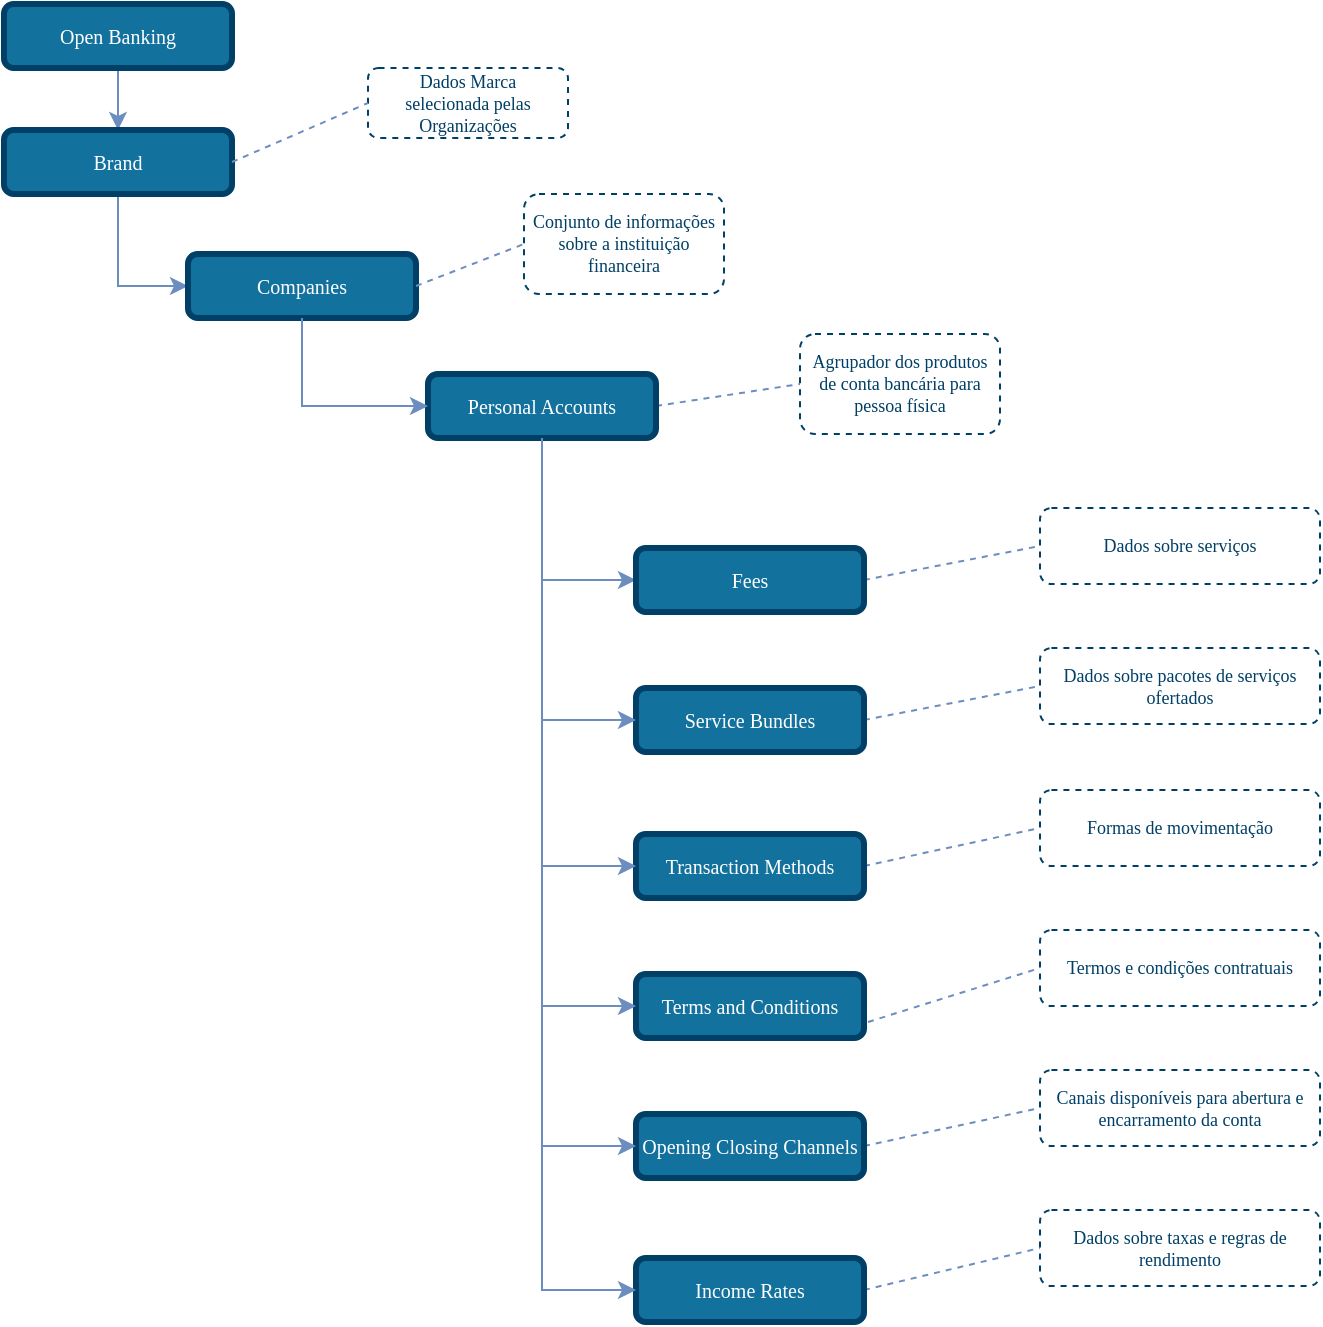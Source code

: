 <mxfile version="13.7.9" type="device"><diagram id="pwx9f-JPc5i2mSrcDJkJ" name="Page-1"><mxGraphModel dx="868" dy="450" grid="1" gridSize="10" guides="1" tooltips="1" connect="1" arrows="1" fold="1" page="1" pageScale="1" pageWidth="827" pageHeight="1169" math="0" shadow="0"><root><mxCell id="0"/><mxCell id="1" parent="0"/><mxCell id="7SM82Xgn0hcUYBG6hJO3-5" style="edgeStyle=none;rounded=1;orthogonalLoop=1;jettySize=auto;html=1;entryX=0;entryY=0.5;entryDx=0;entryDy=0;dashed=1;endArrow=none;endFill=0;endSize=6;strokeColor=#6C8EBF;exitX=1;exitY=0.5;exitDx=0;exitDy=0;" parent="1" source="s8GSPq7UgO-F03P1_zAw-1" target="7SM82Xgn0hcUYBG6hJO3-3" edge="1"><mxGeometry relative="1" as="geometry"><mxPoint x="606" y="347" as="sourcePoint"/><mxPoint x="666" y="236" as="targetPoint"/></mxGeometry></mxCell><mxCell id="przx_MYmwSuzWcuvNzgj-2" style="edgeStyle=none;rounded=1;orthogonalLoop=1;jettySize=auto;html=1;entryX=0;entryY=0.5;entryDx=0;entryDy=0;dashed=1;endArrow=none;endFill=0;endSize=6;strokeColor=#6C8EBF;exitX=1;exitY=0.5;exitDx=0;exitDy=0;" parent="1" source="7SM82Xgn0hcUYBG6hJO3-1" target="przx_MYmwSuzWcuvNzgj-1" edge="1"><mxGeometry relative="1" as="geometry"><mxPoint x="636" y="427" as="sourcePoint"/><mxPoint x="666" y="306" as="targetPoint"/></mxGeometry></mxCell><mxCell id="przx_MYmwSuzWcuvNzgj-4" style="edgeStyle=none;rounded=1;orthogonalLoop=1;jettySize=auto;html=1;entryX=0;entryY=0.5;entryDx=0;entryDy=0;dashed=1;endArrow=none;endFill=0;endSize=6;strokeColor=#6C8EBF;exitX=1;exitY=0.5;exitDx=0;exitDy=0;" parent="1" source="7SM82Xgn0hcUYBG6hJO3-7" target="przx_MYmwSuzWcuvNzgj-3" edge="1"><mxGeometry relative="1" as="geometry"><mxPoint x="616" y="484" as="sourcePoint"/><mxPoint x="666" y="377" as="targetPoint"/></mxGeometry></mxCell><mxCell id="przx_MYmwSuzWcuvNzgj-6" style="edgeStyle=none;rounded=1;orthogonalLoop=1;jettySize=auto;html=1;exitX=1;exitY=0.5;exitDx=0;exitDy=0;entryX=0;entryY=0.5;entryDx=0;entryDy=0;dashed=1;endArrow=none;endFill=0;endSize=6;strokeColor=#6C8EBF;" parent="1" target="przx_MYmwSuzWcuvNzgj-5" edge="1"><mxGeometry relative="1" as="geometry"><mxPoint x="590" y="554" as="sourcePoint"/><mxPoint x="666" y="447" as="targetPoint"/></mxGeometry></mxCell><mxCell id="przx_MYmwSuzWcuvNzgj-8" style="edgeStyle=none;rounded=1;orthogonalLoop=1;jettySize=auto;html=1;exitX=1;exitY=0.5;exitDx=0;exitDy=0;entryX=0;entryY=0.5;entryDx=0;entryDy=0;dashed=1;endArrow=none;endFill=0;endSize=6;strokeColor=#6C8EBF;" parent="1" source="7SM82Xgn0hcUYBG6hJO3-10" target="przx_MYmwSuzWcuvNzgj-7" edge="1"><mxGeometry relative="1" as="geometry"><mxPoint x="590" y="624" as="sourcePoint"/><mxPoint x="666" y="517" as="targetPoint"/></mxGeometry></mxCell><mxCell id="przx_MYmwSuzWcuvNzgj-10" style="edgeStyle=none;rounded=1;orthogonalLoop=1;jettySize=auto;html=1;entryX=0;entryY=0.5;entryDx=0;entryDy=0;dashed=1;endArrow=none;endFill=0;endSize=6;strokeColor=#6C8EBF;exitX=1;exitY=0.5;exitDx=0;exitDy=0;" parent="1" source="7SM82Xgn0hcUYBG6hJO3-11" target="przx_MYmwSuzWcuvNzgj-9" edge="1"><mxGeometry relative="1" as="geometry"><mxPoint x="626" y="728" as="sourcePoint"/><mxPoint x="666" y="587" as="targetPoint"/></mxGeometry></mxCell><mxCell id="CP8brj2QoUajFCljk4hs-6" style="edgeStyle=orthogonalEdgeStyle;rounded=0;orthogonalLoop=1;jettySize=auto;html=1;exitX=0.5;exitY=1;exitDx=0;exitDy=0;entryX=0.5;entryY=0;entryDx=0;entryDy=0;endSize=6;fillColor=#dae8fc;strokeColor=#6c8ebf;comic=0;shadow=0;backgroundOutline=0;snapToPoint=0;fixDash=0;endArrow=classic;endFill=1;" parent="1" source="CP8brj2QoUajFCljk4hs-1" target="VmE8CRwHYokzrLCxkQC2-2" edge="1"><mxGeometry relative="1" as="geometry"/></mxCell><mxCell id="CP8brj2QoUajFCljk4hs-1" value="Open Banking" style="rounded=1;whiteSpace=wrap;html=1;comic=0;shadow=0;backgroundOutline=0;snapToPoint=0;fixDash=0;strokeWidth=3;fontFamily=Verdana;fontStyle=0;labelBackgroundColor=none;labelBorderColor=none;fontSize=10;fillColor=#13719E;strokeColor=#003F66;fontColor=#ffffff;" parent="1" vertex="1"><mxGeometry x="158" y="45" width="114" height="32" as="geometry"/></mxCell><mxCell id="s8GSPq7UgO-F03P1_zAw-9" style="edgeStyle=orthogonalEdgeStyle;rounded=0;orthogonalLoop=1;jettySize=auto;html=1;exitX=0.5;exitY=1;exitDx=0;exitDy=0;entryX=0;entryY=0.5;entryDx=0;entryDy=0;strokeColor=#6C8EBF;endArrow=classic;endFill=1;" parent="1" source="CP8brj2QoUajFCljk4hs-3" target="s8GSPq7UgO-F03P1_zAw-1" edge="1"><mxGeometry relative="1" as="geometry"/></mxCell><mxCell id="s8GSPq7UgO-F03P1_zAw-17" style="edgeStyle=none;rounded=1;orthogonalLoop=1;jettySize=auto;html=1;exitX=1;exitY=0.5;exitDx=0;exitDy=0;entryX=0;entryY=0.5;entryDx=0;entryDy=0;dashed=1;endArrow=none;endFill=0;endSize=6;strokeColor=#6C8EBF;" parent="1" source="CP8brj2QoUajFCljk4hs-3" target="CP8brj2QoUajFCljk4hs-20" edge="1"><mxGeometry relative="1" as="geometry"><mxPoint x="520" y="200" as="targetPoint"/></mxGeometry></mxCell><mxCell id="CP8brj2QoUajFCljk4hs-3" value="Personal Accounts" style="rounded=1;whiteSpace=wrap;html=1;comic=0;shadow=0;backgroundOutline=0;snapToPoint=0;fixDash=0;strokeWidth=3;fontFamily=Verdana;fontStyle=0;labelBackgroundColor=none;labelBorderColor=none;fontSize=10;fillColor=#13719E;strokeColor=#003F66;fontColor=#ffffff;" parent="1" vertex="1"><mxGeometry x="370" y="230" width="114" height="32" as="geometry"/></mxCell><mxCell id="CP8brj2QoUajFCljk4hs-20" value="&lt;font style=&quot;font-size: 9px&quot;&gt;Agrupador dos produtos de conta bancária para pessoa física&lt;/font&gt;" style="rounded=1;whiteSpace=wrap;html=1;shadow=0;comic=0;strokeColor=#003F66;strokeWidth=1;fillColor=#ffffff;fontFamily=Verdana;fontSize=9;fontColor=#003F66;dashed=1;spacingLeft=5;spacing=0;spacingRight=5;spacingBottom=5;spacingTop=5;align=center;verticalAlign=middle;gradientColor=#ffffff;" parent="1" vertex="1"><mxGeometry x="556" y="210" width="100" height="50" as="geometry"/></mxCell><mxCell id="s8GSPq7UgO-F03P1_zAw-1" value="Fees" style="rounded=1;whiteSpace=wrap;html=1;comic=0;shadow=0;backgroundOutline=0;snapToPoint=0;fixDash=0;strokeWidth=3;fontFamily=Verdana;fontStyle=0;labelBackgroundColor=none;labelBorderColor=none;fontSize=10;fillColor=#13719E;strokeColor=#003F66;fontColor=#ffffff;" parent="1" vertex="1"><mxGeometry x="474" y="317" width="114" height="32" as="geometry"/></mxCell><mxCell id="VmE8CRwHYokzrLCxkQC2-3" style="edgeStyle=orthogonalEdgeStyle;rounded=0;orthogonalLoop=1;jettySize=auto;html=1;entryX=0;entryY=0.5;entryDx=0;entryDy=0;shadow=0;strokeColor=#6c8ebf;fillColor=#dae8fc;endFill=1;endSize=6;comic=0;exitX=0.5;exitY=1;exitDx=0;exitDy=0;" parent="1" source="VmE8CRwHYokzrLCxkQC2-2" target="lFTUFRjvDe9Ny4EQFEIr-1" edge="1"><mxGeometry relative="1" as="geometry"/></mxCell><mxCell id="VmE8CRwHYokzrLCxkQC2-2" value="Brand" style="rounded=1;whiteSpace=wrap;html=1;comic=0;shadow=0;backgroundOutline=0;snapToPoint=0;fixDash=0;strokeWidth=3;fontFamily=Verdana;fontStyle=0;labelBackgroundColor=none;labelBorderColor=none;fontSize=10;fillColor=#13719E;strokeColor=#003F66;fontColor=#ffffff;" parent="1" vertex="1"><mxGeometry x="158" y="108" width="114" height="32" as="geometry"/></mxCell><mxCell id="67pc04Fv1Amd-nCwGbTu-1" value="Dados Marca selecionada pelas Organizações" style="rounded=1;whiteSpace=wrap;html=1;shadow=0;comic=0;strokeColor=#003F66;strokeWidth=1;fillColor=#ffffff;fontFamily=Verdana;fontSize=9;fontColor=#003F66;dashed=1;spacingLeft=5;spacing=0;spacingRight=5;spacingBottom=5;spacingTop=5;align=center;verticalAlign=middle;gradientColor=#ffffff;" parent="1" vertex="1"><mxGeometry x="340" y="77" width="100" height="35" as="geometry"/></mxCell><mxCell id="67pc04Fv1Amd-nCwGbTu-2" style="edgeStyle=none;rounded=1;orthogonalLoop=1;jettySize=auto;html=1;exitX=1;exitY=0.5;exitDx=0;exitDy=0;entryX=0;entryY=0.5;entryDx=0;entryDy=0;dashed=1;endArrow=none;endFill=0;endSize=6;strokeColor=#6C8EBF;" parent="1" source="VmE8CRwHYokzrLCxkQC2-2" target="67pc04Fv1Amd-nCwGbTu-1" edge="1"><mxGeometry relative="1" as="geometry"><mxPoint x="388" y="185" as="targetPoint"/><mxPoint x="282" y="206" as="sourcePoint"/></mxGeometry></mxCell><mxCell id="7SM82Xgn0hcUYBG6hJO3-1" value="Service Bundles" style="rounded=1;whiteSpace=wrap;html=1;comic=0;shadow=0;backgroundOutline=0;snapToPoint=0;fixDash=0;strokeWidth=3;fontFamily=Verdana;fontStyle=0;labelBackgroundColor=none;labelBorderColor=none;fontSize=10;fillColor=#13719E;strokeColor=#003F66;fontColor=#ffffff;" parent="1" vertex="1"><mxGeometry x="474" y="387" width="114" height="32" as="geometry"/></mxCell><mxCell id="7SM82Xgn0hcUYBG6hJO3-3" value="&lt;font style=&quot;font-size: 9px&quot;&gt;Dados sobre serviços&lt;/font&gt;" style="rounded=1;whiteSpace=wrap;html=1;shadow=0;comic=0;strokeColor=#003F66;strokeWidth=1;fillColor=#ffffff;fontFamily=Verdana;fontSize=9;fontColor=#003F66;dashed=1;spacingLeft=5;spacing=0;spacingRight=5;spacingBottom=5;spacingTop=5;align=center;verticalAlign=middle;gradientColor=#ffffff;" parent="1" vertex="1"><mxGeometry x="676" y="297" width="140" height="38" as="geometry"/></mxCell><mxCell id="7SM82Xgn0hcUYBG6hJO3-6" style="edgeStyle=orthogonalEdgeStyle;rounded=0;orthogonalLoop=1;jettySize=auto;html=1;exitX=0.5;exitY=1;exitDx=0;exitDy=0;entryX=0;entryY=0.5;entryDx=0;entryDy=0;strokeColor=#6C8EBF;endArrow=classic;endFill=1;" parent="1" source="CP8brj2QoUajFCljk4hs-3" target="7SM82Xgn0hcUYBG6hJO3-1" edge="1"><mxGeometry relative="1" as="geometry"><mxPoint x="437" y="272" as="sourcePoint"/><mxPoint x="486" y="334" as="targetPoint"/></mxGeometry></mxCell><mxCell id="7SM82Xgn0hcUYBG6hJO3-7" value="Transaction Methods" style="rounded=1;whiteSpace=wrap;html=1;comic=0;shadow=0;backgroundOutline=0;snapToPoint=0;fixDash=0;strokeWidth=3;fontFamily=Verdana;fontStyle=0;labelBackgroundColor=none;labelBorderColor=none;fontSize=10;fillColor=#13719E;strokeColor=#003F66;fontColor=#ffffff;" parent="1" vertex="1"><mxGeometry x="474" y="460" width="114" height="32" as="geometry"/></mxCell><mxCell id="7SM82Xgn0hcUYBG6hJO3-8" value="Terms and Conditions" style="rounded=1;whiteSpace=wrap;html=1;comic=0;shadow=0;backgroundOutline=0;snapToPoint=0;fixDash=0;strokeWidth=3;fontFamily=Verdana;fontStyle=0;labelBackgroundColor=none;labelBorderColor=none;fontSize=10;fillColor=#13719E;strokeColor=#003F66;fontColor=#ffffff;" parent="1" vertex="1"><mxGeometry x="474" y="530" width="114" height="32" as="geometry"/></mxCell><mxCell id="7SM82Xgn0hcUYBG6hJO3-10" value="Opening Closing Channels" style="rounded=1;whiteSpace=wrap;html=1;comic=0;shadow=0;backgroundOutline=0;snapToPoint=0;fixDash=0;strokeWidth=3;fontFamily=Verdana;fontStyle=0;labelBackgroundColor=none;labelBorderColor=none;fontSize=10;fillColor=#13719E;strokeColor=#003F66;fontColor=#ffffff;" parent="1" vertex="1"><mxGeometry x="474" y="600" width="114" height="32" as="geometry"/></mxCell><mxCell id="7SM82Xgn0hcUYBG6hJO3-11" value="Income Rates" style="rounded=1;whiteSpace=wrap;html=1;comic=0;shadow=0;backgroundOutline=0;snapToPoint=0;fixDash=0;strokeWidth=3;fontFamily=Verdana;fontStyle=0;labelBackgroundColor=none;labelBorderColor=none;fontSize=10;fillColor=#13719E;strokeColor=#003F66;fontColor=#ffffff;" parent="1" vertex="1"><mxGeometry x="474" y="672" width="114" height="32" as="geometry"/></mxCell><mxCell id="przx_MYmwSuzWcuvNzgj-1" value="&lt;font style=&quot;font-size: 9px&quot;&gt;Dados sobre pacotes de serviços ofertados&lt;/font&gt;" style="rounded=1;whiteSpace=wrap;html=1;shadow=0;comic=0;strokeColor=#003F66;strokeWidth=1;fillColor=#ffffff;fontFamily=Verdana;fontSize=9;fontColor=#003F66;dashed=1;spacingLeft=5;spacing=0;spacingRight=5;spacingBottom=5;spacingTop=5;align=center;verticalAlign=middle;gradientColor=#ffffff;" parent="1" vertex="1"><mxGeometry x="676" y="367" width="140" height="38" as="geometry"/></mxCell><mxCell id="przx_MYmwSuzWcuvNzgj-3" value="&lt;font style=&quot;font-size: 9px&quot;&gt;Formas de movimentação&lt;/font&gt;" style="rounded=1;whiteSpace=wrap;html=1;shadow=0;comic=0;strokeColor=#003F66;strokeWidth=1;fillColor=#ffffff;fontFamily=Verdana;fontSize=9;fontColor=#003F66;dashed=1;spacingLeft=5;spacing=0;spacingRight=5;spacingBottom=5;spacingTop=5;align=center;verticalAlign=middle;gradientColor=#ffffff;" parent="1" vertex="1"><mxGeometry x="676" y="438" width="140" height="38" as="geometry"/></mxCell><mxCell id="przx_MYmwSuzWcuvNzgj-5" value="&lt;font style=&quot;font-size: 9px&quot;&gt;Termos e condições contratuais&lt;/font&gt;" style="rounded=1;whiteSpace=wrap;html=1;shadow=0;comic=0;strokeColor=#003F66;strokeWidth=1;fillColor=#ffffff;fontFamily=Verdana;fontSize=9;fontColor=#003F66;dashed=1;spacingLeft=5;spacing=0;spacingRight=5;spacingBottom=5;spacingTop=5;align=center;verticalAlign=middle;gradientColor=#ffffff;" parent="1" vertex="1"><mxGeometry x="676" y="508" width="140" height="38" as="geometry"/></mxCell><mxCell id="przx_MYmwSuzWcuvNzgj-7" value="&lt;font style=&quot;font-size: 9px&quot;&gt;Canais disponíveis para abertura e encarramento da conta&lt;/font&gt;" style="rounded=1;whiteSpace=wrap;html=1;shadow=0;comic=0;strokeColor=#003F66;strokeWidth=1;fillColor=#ffffff;fontFamily=Verdana;fontSize=9;fontColor=#003F66;dashed=1;spacingLeft=5;spacing=0;spacingRight=5;spacingBottom=5;spacingTop=5;align=center;verticalAlign=middle;gradientColor=#ffffff;" parent="1" vertex="1"><mxGeometry x="676" y="578" width="140" height="38" as="geometry"/></mxCell><mxCell id="przx_MYmwSuzWcuvNzgj-9" value="&lt;font style=&quot;font-size: 9px&quot;&gt;Dados sobre taxas e regras de rendimento&lt;/font&gt;" style="rounded=1;whiteSpace=wrap;html=1;shadow=0;comic=0;strokeColor=#003F66;strokeWidth=1;fillColor=#ffffff;fontFamily=Verdana;fontSize=9;fontColor=#003F66;dashed=1;spacingLeft=5;spacing=0;spacingRight=5;spacingBottom=5;spacingTop=5;align=center;verticalAlign=middle;gradientColor=#ffffff;" parent="1" vertex="1"><mxGeometry x="676" y="648" width="140" height="38" as="geometry"/></mxCell><mxCell id="przx_MYmwSuzWcuvNzgj-11" style="edgeStyle=orthogonalEdgeStyle;rounded=0;orthogonalLoop=1;jettySize=auto;html=1;exitX=0.5;exitY=1;exitDx=0;exitDy=0;entryX=0;entryY=0.5;entryDx=0;entryDy=0;strokeColor=#6C8EBF;endArrow=classic;endFill=1;" parent="1" source="CP8brj2QoUajFCljk4hs-3" target="7SM82Xgn0hcUYBG6hJO3-7" edge="1"><mxGeometry relative="1" as="geometry"><mxPoint x="437" y="272" as="sourcePoint"/><mxPoint x="486" y="406" as="targetPoint"/></mxGeometry></mxCell><mxCell id="przx_MYmwSuzWcuvNzgj-12" style="edgeStyle=orthogonalEdgeStyle;rounded=0;orthogonalLoop=1;jettySize=auto;html=1;entryX=0;entryY=0.5;entryDx=0;entryDy=0;strokeColor=#6C8EBF;endArrow=classic;endFill=1;exitX=0.5;exitY=1;exitDx=0;exitDy=0;" parent="1" source="CP8brj2QoUajFCljk4hs-3" target="7SM82Xgn0hcUYBG6hJO3-8" edge="1"><mxGeometry relative="1" as="geometry"><mxPoint x="426" y="270" as="sourcePoint"/><mxPoint x="496" y="416" as="targetPoint"/></mxGeometry></mxCell><mxCell id="przx_MYmwSuzWcuvNzgj-13" style="edgeStyle=orthogonalEdgeStyle;rounded=0;orthogonalLoop=1;jettySize=auto;html=1;exitX=0.5;exitY=1;exitDx=0;exitDy=0;entryX=0;entryY=0.5;entryDx=0;entryDy=0;strokeColor=#6C8EBF;endArrow=classic;endFill=1;" parent="1" source="CP8brj2QoUajFCljk4hs-3" target="7SM82Xgn0hcUYBG6hJO3-10" edge="1"><mxGeometry relative="1" as="geometry"><mxPoint x="457" y="292" as="sourcePoint"/><mxPoint x="506" y="426" as="targetPoint"/></mxGeometry></mxCell><mxCell id="przx_MYmwSuzWcuvNzgj-15" style="edgeStyle=orthogonalEdgeStyle;rounded=0;orthogonalLoop=1;jettySize=auto;html=1;exitX=0.5;exitY=1;exitDx=0;exitDy=0;entryX=0;entryY=0.5;entryDx=0;entryDy=0;strokeColor=#6C8EBF;endArrow=classic;endFill=1;" parent="1" source="CP8brj2QoUajFCljk4hs-3" target="7SM82Xgn0hcUYBG6hJO3-11" edge="1"><mxGeometry relative="1" as="geometry"><mxPoint x="477" y="312" as="sourcePoint"/><mxPoint x="526" y="446" as="targetPoint"/></mxGeometry></mxCell><mxCell id="lFTUFRjvDe9Ny4EQFEIr-1" value="Companies" style="rounded=1;whiteSpace=wrap;html=1;comic=0;shadow=0;backgroundOutline=0;snapToPoint=0;fixDash=0;strokeWidth=3;fontFamily=Verdana;fontStyle=0;labelBackgroundColor=none;labelBorderColor=none;fontSize=10;fillColor=#13719E;strokeColor=#003F66;fontColor=#ffffff;" parent="1" vertex="1"><mxGeometry x="250" y="170" width="114" height="32" as="geometry"/></mxCell><mxCell id="lFTUFRjvDe9Ny4EQFEIr-2" style="edgeStyle=orthogonalEdgeStyle;rounded=0;orthogonalLoop=1;jettySize=auto;html=1;entryX=0;entryY=0.5;entryDx=0;entryDy=0;shadow=0;strokeColor=#6c8ebf;fillColor=#dae8fc;endFill=1;endSize=6;comic=0;exitX=0.5;exitY=1;exitDx=0;exitDy=0;" parent="1" source="lFTUFRjvDe9Ny4EQFEIr-1" target="CP8brj2QoUajFCljk4hs-3" edge="1"><mxGeometry relative="1" as="geometry"><mxPoint x="289.5" y="279" as="sourcePoint"/><mxPoint x="324.5" y="335" as="targetPoint"/></mxGeometry></mxCell><mxCell id="lFTUFRjvDe9Ny4EQFEIr-3" style="edgeStyle=none;rounded=1;orthogonalLoop=1;jettySize=auto;html=1;exitX=1;exitY=0.5;exitDx=0;exitDy=0;entryX=0;entryY=0.5;entryDx=0;entryDy=0;dashed=1;endArrow=none;endFill=0;endSize=6;strokeColor=#6C8EBF;" parent="1" source="lFTUFRjvDe9Ny4EQFEIr-1" target="lFTUFRjvDe9Ny4EQFEIr-4" edge="1"><mxGeometry relative="1" as="geometry"><mxPoint x="370" y="182" as="sourcePoint"/></mxGeometry></mxCell><mxCell id="lFTUFRjvDe9Ny4EQFEIr-4" value="&lt;font style=&quot;font-size: 9px&quot;&gt;Conjunto de informações sobre a instituição financeira&lt;/font&gt;" style="rounded=1;whiteSpace=wrap;html=1;shadow=0;comic=0;strokeColor=#003F66;strokeWidth=1;fillColor=#ffffff;gradientColor=#ffffff;fontFamily=Verdana;fontSize=9;fontColor=#003F66;dashed=1;spacingLeft=5;spacing=0;spacingRight=5;spacingBottom=5;spacingTop=5;align=center;verticalAlign=middle;" parent="1" vertex="1"><mxGeometry x="418" y="140" width="100" height="50" as="geometry"/></mxCell></root></mxGraphModel></diagram></mxfile>